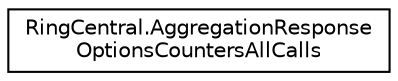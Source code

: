 digraph "Graphical Class Hierarchy"
{
 // LATEX_PDF_SIZE
  edge [fontname="Helvetica",fontsize="10",labelfontname="Helvetica",labelfontsize="10"];
  node [fontname="Helvetica",fontsize="10",shape=record];
  rankdir="LR";
  Node0 [label="RingCentral.AggregationResponse\lOptionsCountersAllCalls",height=0.2,width=0.4,color="black", fillcolor="white", style="filled",URL="$classRingCentral_1_1AggregationResponseOptionsCountersAllCalls.html",tooltip=" "];
}
